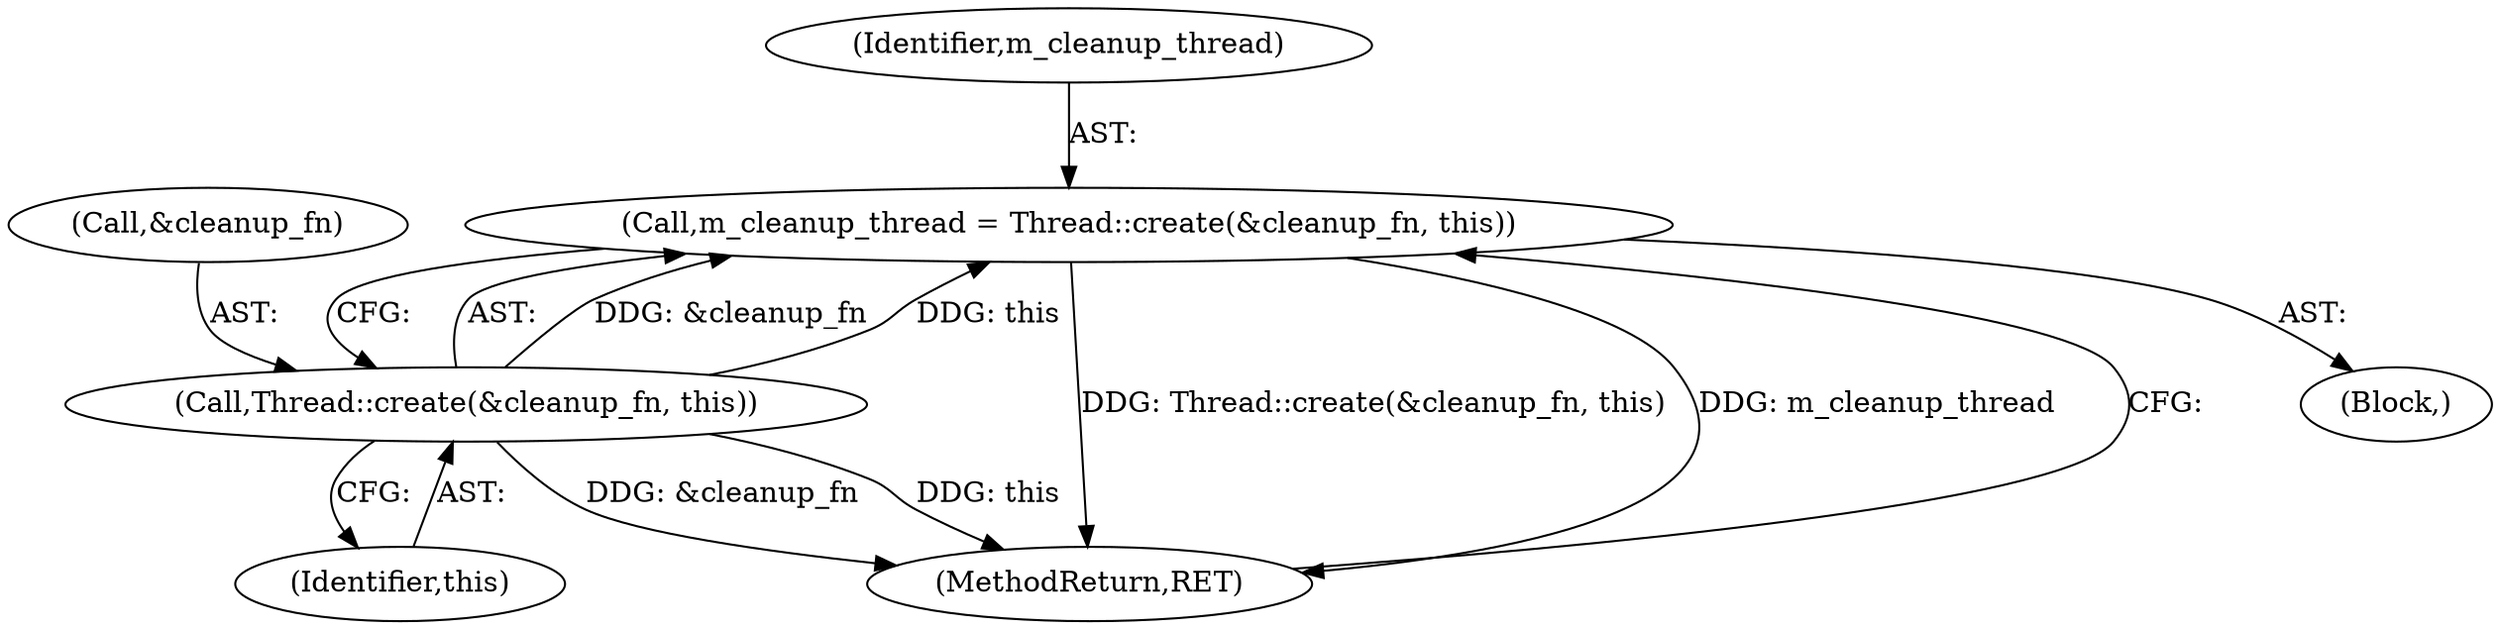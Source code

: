 digraph "0_shibboleth_6182b0acf2df670e75423c2ed7afe6950ef11c9d@API" {
"1000162" [label="(Call,m_cleanup_thread = Thread::create(&cleanup_fn, this))"];
"1000164" [label="(Call,Thread::create(&cleanup_fn, this))"];
"1000151" [label="(Block,)"];
"1000162" [label="(Call,m_cleanup_thread = Thread::create(&cleanup_fn, this))"];
"1000167" [label="(Identifier,this)"];
"1000168" [label="(MethodReturn,RET)"];
"1000165" [label="(Call,&cleanup_fn)"];
"1000164" [label="(Call,Thread::create(&cleanup_fn, this))"];
"1000163" [label="(Identifier,m_cleanup_thread)"];
"1000162" -> "1000151"  [label="AST: "];
"1000162" -> "1000164"  [label="CFG: "];
"1000163" -> "1000162"  [label="AST: "];
"1000164" -> "1000162"  [label="AST: "];
"1000168" -> "1000162"  [label="CFG: "];
"1000162" -> "1000168"  [label="DDG: Thread::create(&cleanup_fn, this)"];
"1000162" -> "1000168"  [label="DDG: m_cleanup_thread"];
"1000164" -> "1000162"  [label="DDG: &cleanup_fn"];
"1000164" -> "1000162"  [label="DDG: this"];
"1000164" -> "1000167"  [label="CFG: "];
"1000165" -> "1000164"  [label="AST: "];
"1000167" -> "1000164"  [label="AST: "];
"1000164" -> "1000168"  [label="DDG: this"];
"1000164" -> "1000168"  [label="DDG: &cleanup_fn"];
}
